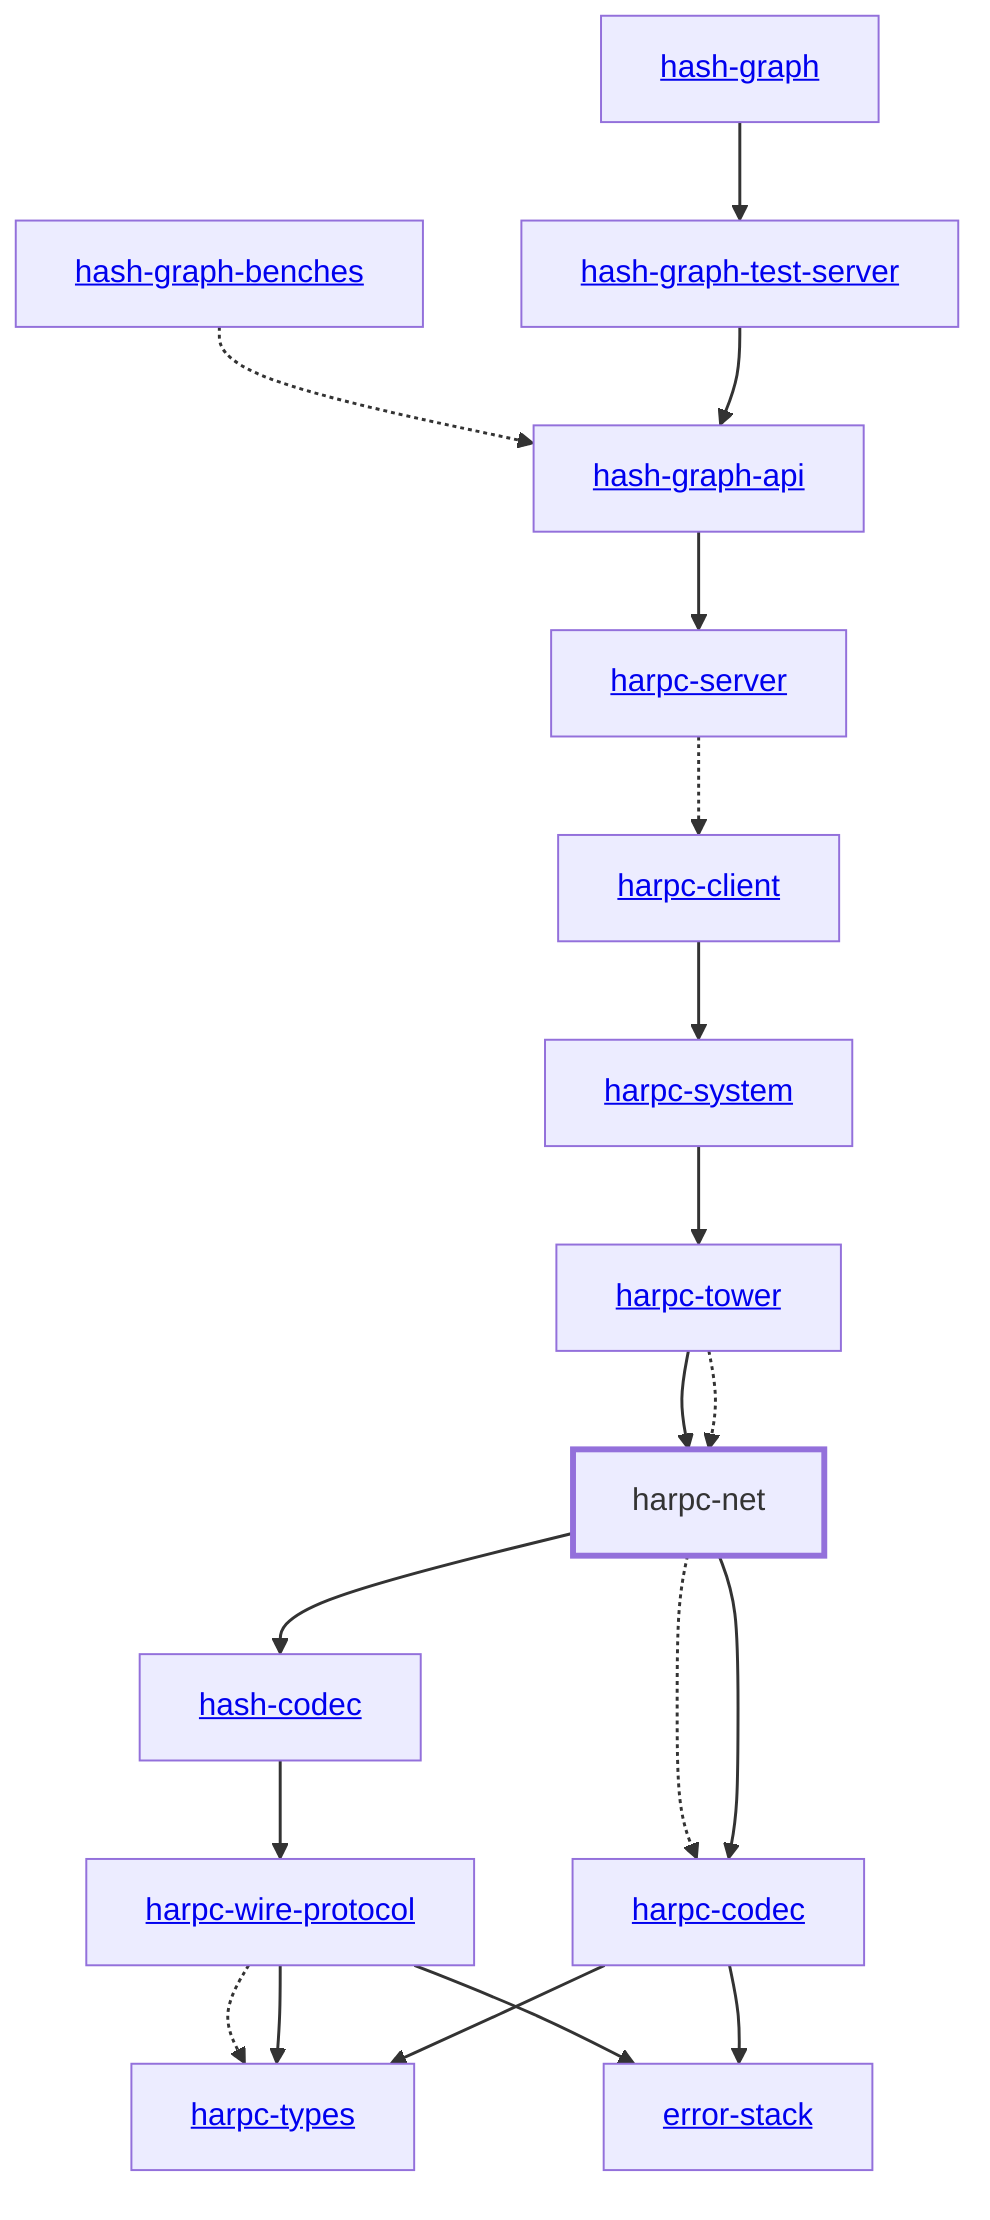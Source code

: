 graph TD
    %% Configure the diagram
    linkStyle default stroke-width:1.5px
    classDef default stroke-width:1px
    classDef root stroke-width:3px
    classDef dev stroke-width:1px
    classDef build stroke-width:1px
    %% Legend
    %% --> : Normal dependency
    %% -.-> : Dev dependency
    %% ---> : Build dependency
    0[harpc-net]
    class 0 root
    1[<a href="../harpc_wire_protocol/index.html">harpc-wire-protocol</a>]
    2[<a href="../harpc_types/index.html">harpc-types</a>]
    3[<a href="../harpc_codec/index.html">harpc-codec</a>]
    4[<a href="../hash_codec/index.html">hash-codec</a>]
    5[<a href="../error_stack/index.html">error-stack</a>]
    6[<a href="../harpc_client/index.html">harpc-client</a>]
    7[<a href="../harpc_server/index.html">harpc-server</a>]
    8[<a href="../harpc_tower/index.html">harpc-tower</a>]
    9[<a href="../hash_graph_api/index.html">hash-graph-api</a>]
    10[<a href="../hash_graph/index.html">hash-graph</a>]
    11[<a href="../harpc_system/index.html">harpc-system</a>]
    12[<a href="../hash_graph_benches/index.html">hash-graph-benches</a>]
    13[<a href="../hash_graph_test_server/index.html">hash-graph-test-server</a>]
    class 13 dev
    0 -.-> 3
    0 --> 4
    0 --> 3
    1 -.-> 2
    1 --> 2
    1 --> 5
    3 --> 2
    3 --> 5
    4 --> 1
    8 --> 0
    8 -.-> 0
    7 -.-> 6
    9 --> 7
    11 --> 8
    12 -.-> 9
    13 --> 9
    6 --> 11
    10 --> 13